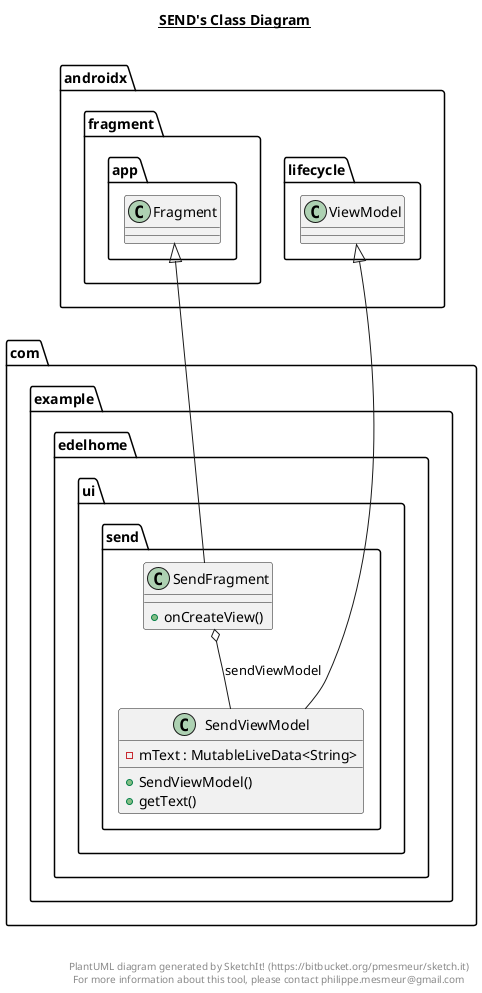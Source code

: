 @startuml

title __SEND's Class Diagram__\n

  namespace com.example.edelhome {
    namespace ui.send {
      class com.example.edelhome.ui.send.SendFragment {
          + onCreateView()
      }
    }
  }
  

  namespace com.example.edelhome {
    namespace ui.send {
      class com.example.edelhome.ui.send.SendViewModel {
          - mText : MutableLiveData<String>
          + SendViewModel()
          + getText()
      }
    }
  }
  

  com.example.edelhome.ui.send.SendFragment -up-|> androidx.fragment.app.Fragment
  com.example.edelhome.ui.send.SendFragment o-- com.example.edelhome.ui.send.SendViewModel : sendViewModel
  com.example.edelhome.ui.send.SendViewModel -up-|> androidx.lifecycle.ViewModel


right footer


PlantUML diagram generated by SketchIt! (https://bitbucket.org/pmesmeur/sketch.it)
For more information about this tool, please contact philippe.mesmeur@gmail.com
endfooter

@enduml
